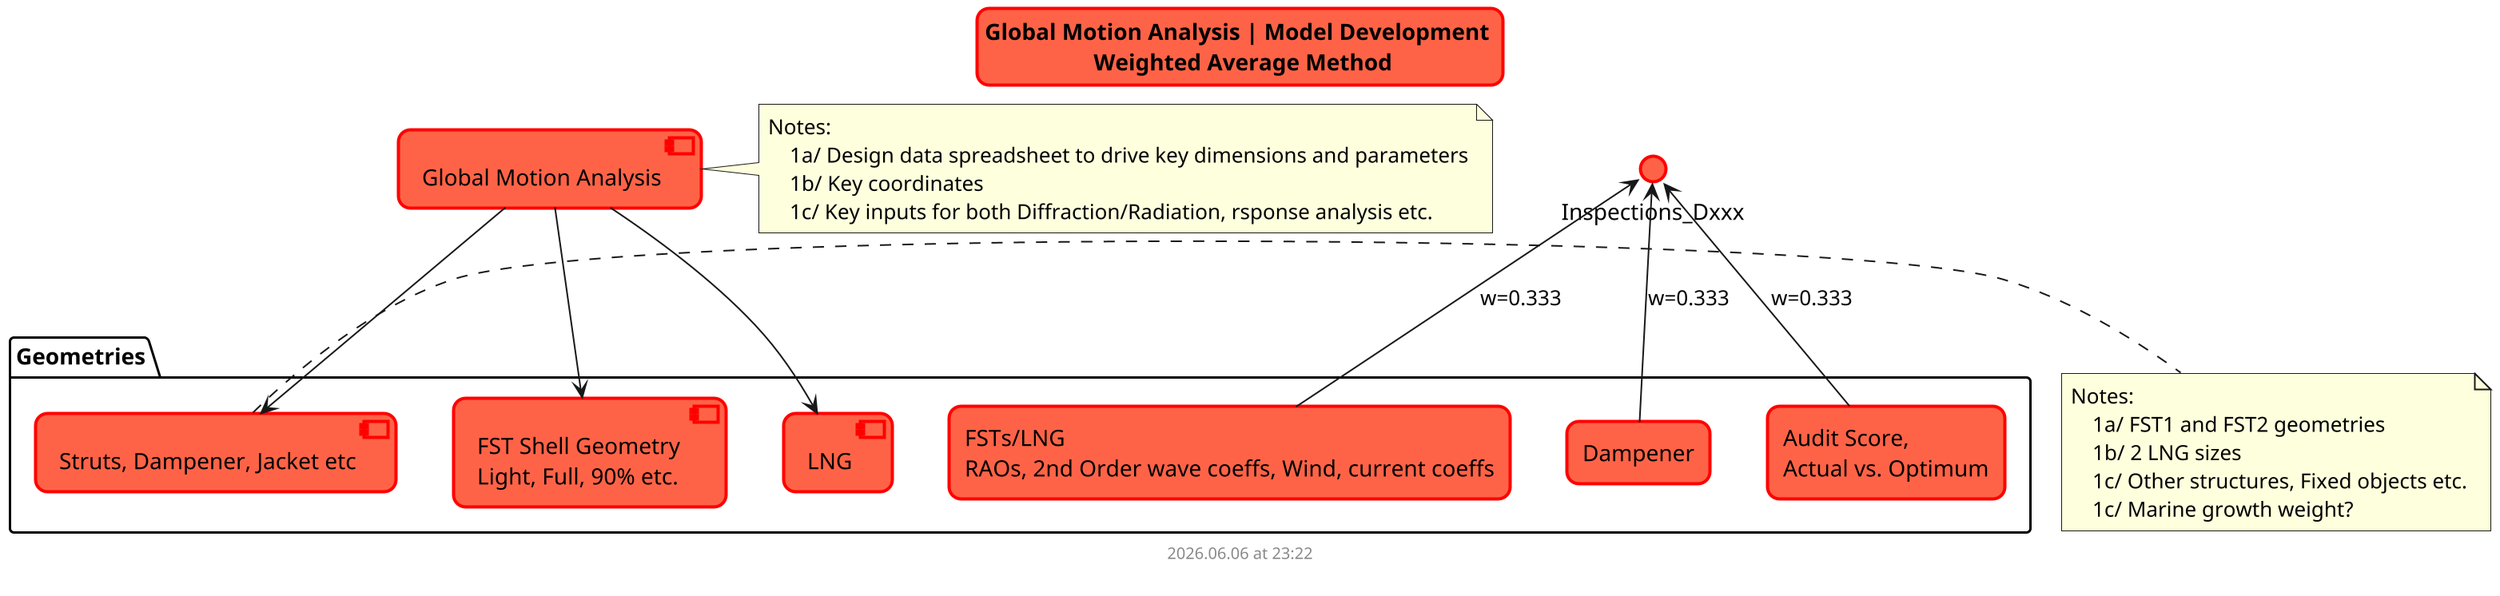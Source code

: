 @startuml global_analysis_methodology

scale 2
skinparam titleBorderRoundCorner 15
skinparam titleBorderThickness 2
skinparam titleBorderColor red
skinparam titleBackgroundColor Tomato

title Global Motion Analysis | Model Development \n Weighted Average Method

component "Global Motion Analysis" as Global_Motion_Analysis

note right
    Notes:
        1a/ Design data spreadsheet to drive key dimensions and parameters
        1b/ Key coordinates
        1c/ Key inputs for both Diffraction/Radiation, rsponse analysis etc.
end note

package "Geometries" as gm {
component "FST Shell Geometry \nLight, Full, 90% etc." as FST_Gometries
component LNG
component "Struts, Dampener, Jacket etc" as Other_Structures
}
note right
    Notes:
        1a/ FST1 and FST2 geometries
        1b/ 2 LNG sizes
        1c/ Other structures, Fixed objects etc.
        1c/ Marine growth weight?
end note


Global_Motion_Analysis --> FST_Gometries 
Global_Motion_Analysis --> LNG
Global_Motion_Analysis --> Other_Structures

package "Modelling Details" as gm {
agent "FSTs/LNG \nRAOs, 2nd Order wave coeffs, Wind, current coeffs" as No_Completed_and_approved_Forms
agent "Dampener" as Audit_score 
agent "Audit Score, \nActual vs. Optimum" as Optimum_Audit_score
}

Inspections_Dxxx <--No_Completed_and_approved_Forms:w=0.333
Inspections_Dxxx <--Audit_score:w=0.333
Inspections_Dxxx <--Optimum_Audit_score:w=0.333


footer
%date("yyyy.MM.dd' at 'HH:mm")
%filename()
end footer

@enduml
